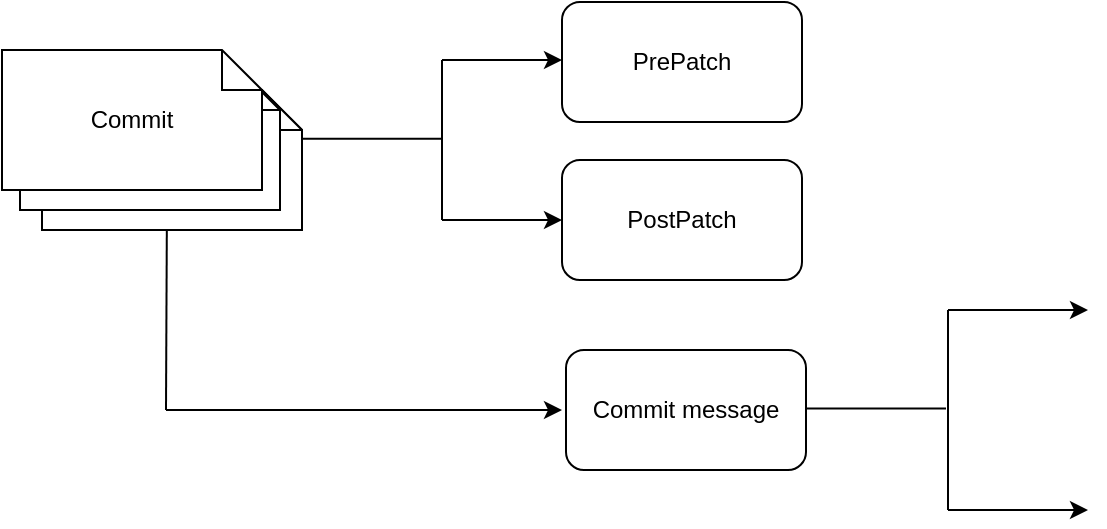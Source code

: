 <mxfile version="21.2.1" type="github">
  <diagram name="第 1 页" id="AJSdKsO4C3Va9-b6ls6C">
    <mxGraphModel dx="1134" dy="706" grid="1" gridSize="10" guides="1" tooltips="1" connect="1" arrows="1" fold="1" page="1" pageScale="1" pageWidth="827" pageHeight="1169" math="0" shadow="0">
      <root>
        <mxCell id="0" />
        <mxCell id="1" parent="0" />
        <mxCell id="vWMWjwVAAwe9uqM1hpxN-3" value="Note" style="shape=note;size=20;whiteSpace=wrap;html=1;" vertex="1" parent="1">
          <mxGeometry x="130" y="320" width="130" height="70" as="geometry" />
        </mxCell>
        <mxCell id="vWMWjwVAAwe9uqM1hpxN-4" value="Note" style="shape=note;size=20;whiteSpace=wrap;html=1;" vertex="1" parent="1">
          <mxGeometry x="130" y="320" width="130" height="70" as="geometry" />
        </mxCell>
        <mxCell id="vWMWjwVAAwe9uqM1hpxN-5" value="Note" style="shape=note;size=20;whiteSpace=wrap;html=1;" vertex="1" parent="1">
          <mxGeometry x="119" y="310" width="130" height="70" as="geometry" />
        </mxCell>
        <mxCell id="vWMWjwVAAwe9uqM1hpxN-6" value="Commit" style="shape=note;size=20;whiteSpace=wrap;html=1;" vertex="1" parent="1">
          <mxGeometry x="110" y="300" width="130" height="70" as="geometry" />
        </mxCell>
        <mxCell id="vWMWjwVAAwe9uqM1hpxN-9" value="" style="endArrow=none;html=1;rounded=0;" edge="1" parent="1">
          <mxGeometry width="50" height="50" relative="1" as="geometry">
            <mxPoint x="260" y="344.41" as="sourcePoint" />
            <mxPoint x="330" y="344.41" as="targetPoint" />
          </mxGeometry>
        </mxCell>
        <mxCell id="vWMWjwVAAwe9uqM1hpxN-10" value="" style="endArrow=none;html=1;rounded=0;" edge="1" parent="1">
          <mxGeometry width="50" height="50" relative="1" as="geometry">
            <mxPoint x="330" y="385" as="sourcePoint" />
            <mxPoint x="330" y="305" as="targetPoint" />
          </mxGeometry>
        </mxCell>
        <mxCell id="vWMWjwVAAwe9uqM1hpxN-13" value="" style="endArrow=classic;html=1;rounded=0;" edge="1" parent="1">
          <mxGeometry width="50" height="50" relative="1" as="geometry">
            <mxPoint x="330" y="305" as="sourcePoint" />
            <mxPoint x="390" y="305" as="targetPoint" />
          </mxGeometry>
        </mxCell>
        <mxCell id="vWMWjwVAAwe9uqM1hpxN-14" value="" style="endArrow=classic;html=1;rounded=0;" edge="1" parent="1">
          <mxGeometry width="50" height="50" relative="1" as="geometry">
            <mxPoint x="330" y="385" as="sourcePoint" />
            <mxPoint x="390" y="385" as="targetPoint" />
          </mxGeometry>
        </mxCell>
        <mxCell id="vWMWjwVAAwe9uqM1hpxN-15" value="PrePatch" style="rounded=1;whiteSpace=wrap;html=1;" vertex="1" parent="1">
          <mxGeometry x="390" y="276" width="120" height="60" as="geometry" />
        </mxCell>
        <mxCell id="vWMWjwVAAwe9uqM1hpxN-16" value="PostPatch" style="rounded=1;whiteSpace=wrap;html=1;" vertex="1" parent="1">
          <mxGeometry x="390" y="355" width="120" height="60" as="geometry" />
        </mxCell>
        <mxCell id="vWMWjwVAAwe9uqM1hpxN-18" value="" style="endArrow=none;html=1;rounded=0;" edge="1" parent="1">
          <mxGeometry width="50" height="50" relative="1" as="geometry">
            <mxPoint x="192" y="480" as="sourcePoint" />
            <mxPoint x="192.41" y="390" as="targetPoint" />
          </mxGeometry>
        </mxCell>
        <mxCell id="vWMWjwVAAwe9uqM1hpxN-19" value="" style="endArrow=classic;html=1;rounded=0;" edge="1" parent="1">
          <mxGeometry width="50" height="50" relative="1" as="geometry">
            <mxPoint x="192" y="480" as="sourcePoint" />
            <mxPoint x="390" y="480" as="targetPoint" />
          </mxGeometry>
        </mxCell>
        <mxCell id="vWMWjwVAAwe9uqM1hpxN-20" value="Commit message" style="rounded=1;whiteSpace=wrap;html=1;" vertex="1" parent="1">
          <mxGeometry x="392" y="450" width="120" height="60" as="geometry" />
        </mxCell>
        <mxCell id="vWMWjwVAAwe9uqM1hpxN-23" value="" style="endArrow=none;html=1;rounded=0;" edge="1" parent="1">
          <mxGeometry width="50" height="50" relative="1" as="geometry">
            <mxPoint x="512" y="479.29" as="sourcePoint" />
            <mxPoint x="582" y="479.29" as="targetPoint" />
          </mxGeometry>
        </mxCell>
        <mxCell id="vWMWjwVAAwe9uqM1hpxN-24" value="" style="endArrow=none;html=1;rounded=0;" edge="1" parent="1">
          <mxGeometry width="50" height="50" relative="1" as="geometry">
            <mxPoint x="583" y="530" as="sourcePoint" />
            <mxPoint x="583" y="430" as="targetPoint" />
          </mxGeometry>
        </mxCell>
        <mxCell id="vWMWjwVAAwe9uqM1hpxN-26" value="" style="endArrow=classic;html=1;rounded=0;" edge="1" parent="1">
          <mxGeometry width="50" height="50" relative="1" as="geometry">
            <mxPoint x="583" y="430" as="sourcePoint" />
            <mxPoint x="653" y="430" as="targetPoint" />
          </mxGeometry>
        </mxCell>
        <mxCell id="vWMWjwVAAwe9uqM1hpxN-27" value="" style="endArrow=classic;html=1;rounded=0;" edge="1" parent="1">
          <mxGeometry width="50" height="50" relative="1" as="geometry">
            <mxPoint x="583" y="530" as="sourcePoint" />
            <mxPoint x="653" y="530" as="targetPoint" />
          </mxGeometry>
        </mxCell>
      </root>
    </mxGraphModel>
  </diagram>
</mxfile>
